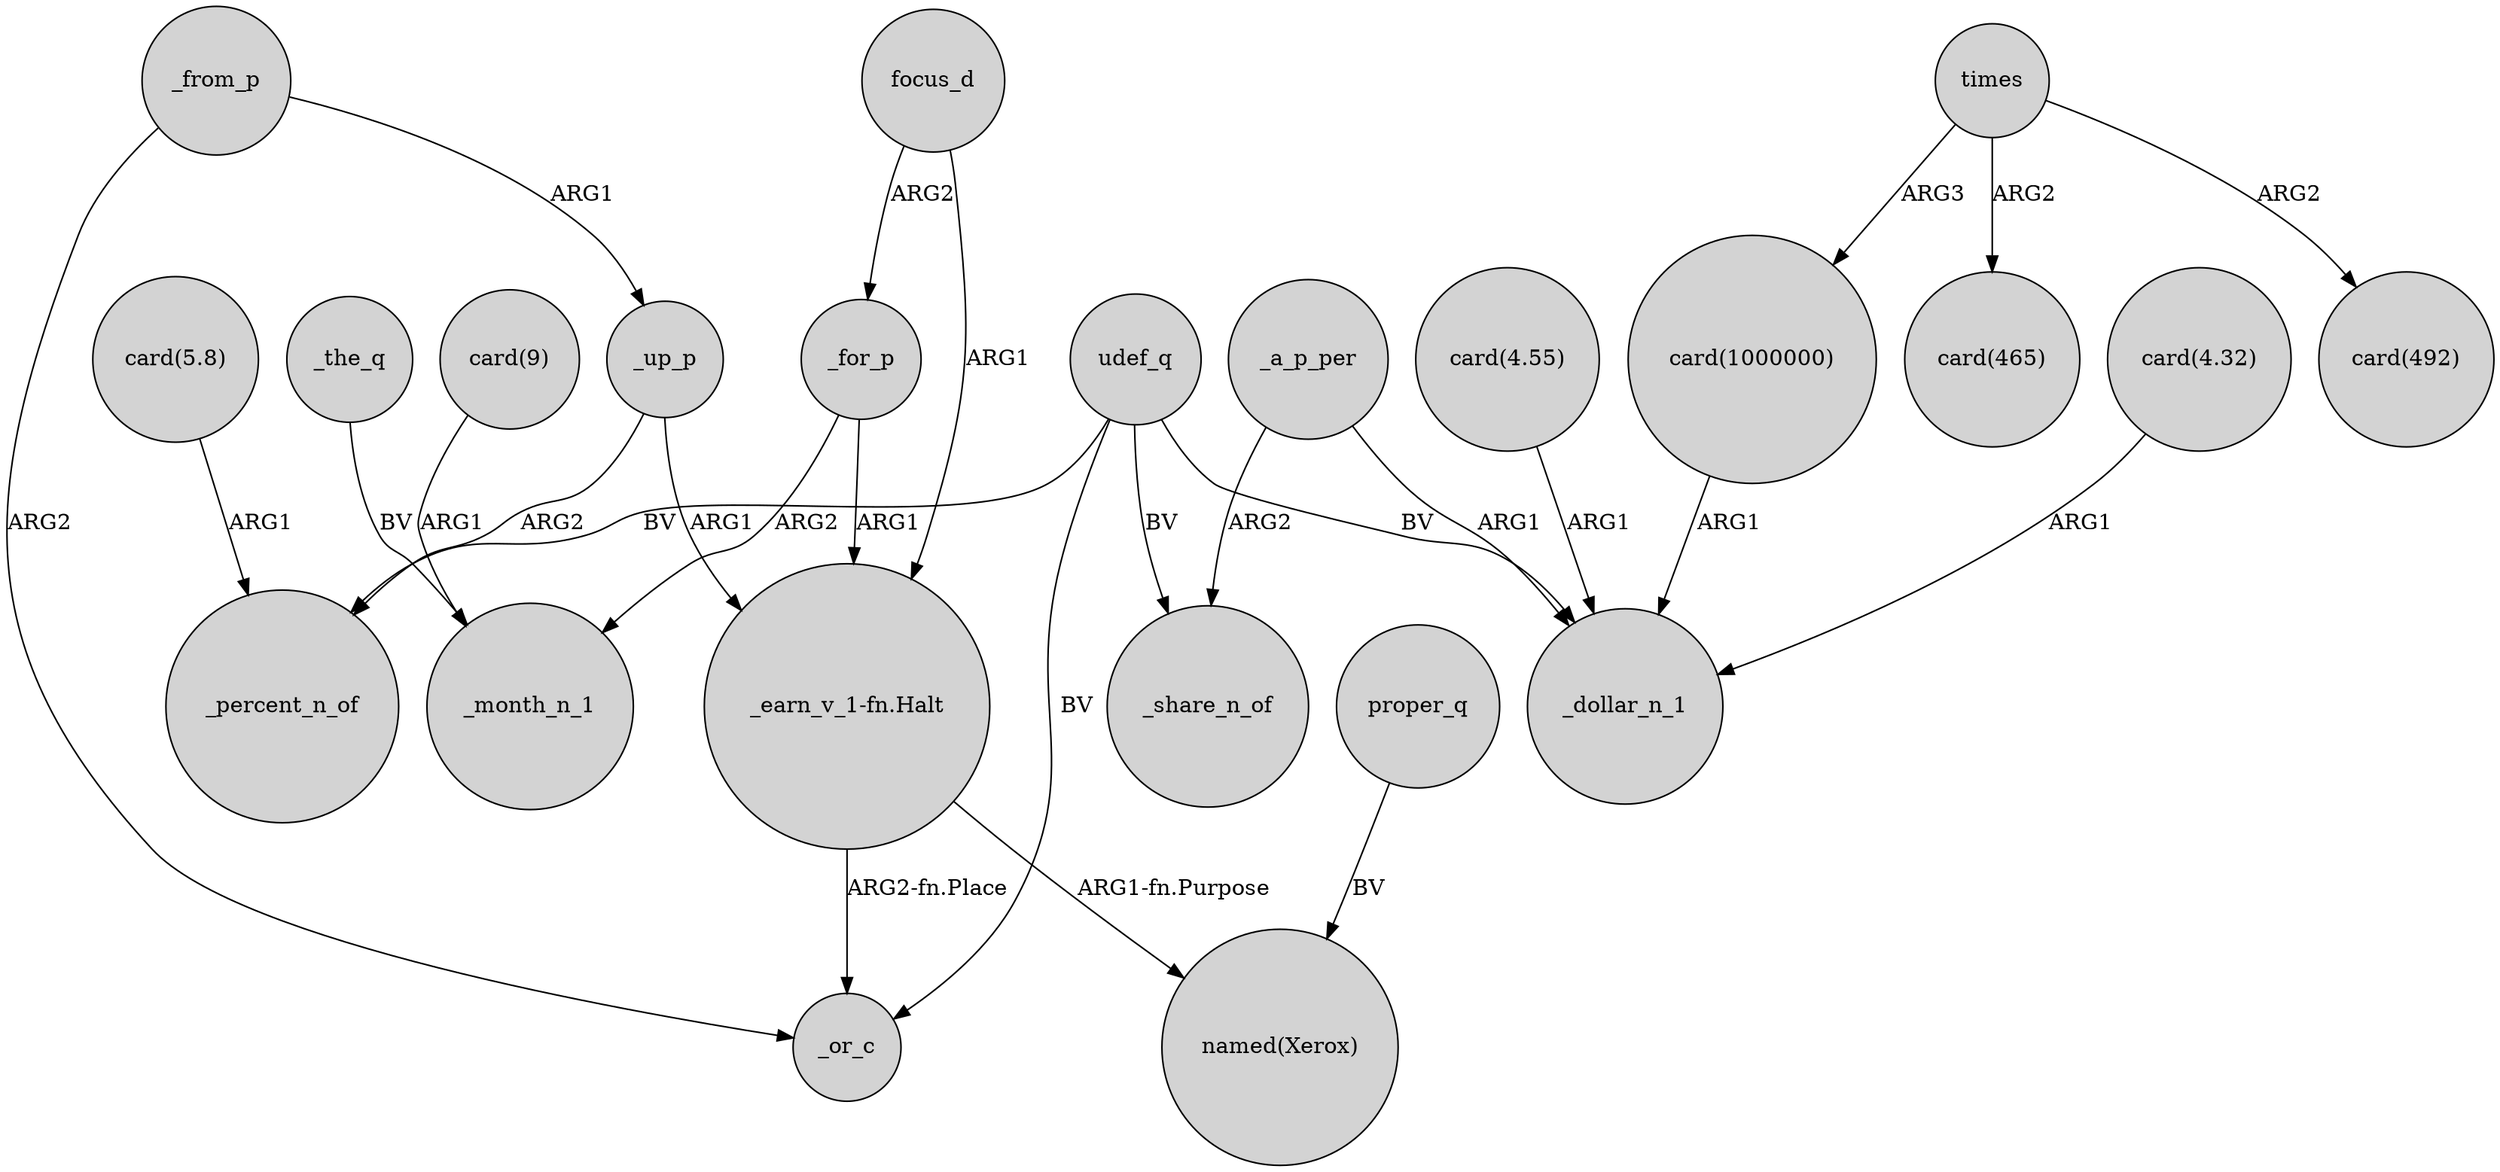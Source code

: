 digraph {
	node [shape=circle style=filled]
	_up_p -> _percent_n_of [label=ARG2]
	_up_p -> "_earn_v_1-fn.Halt" [label=ARG1]
	_the_q -> _month_n_1 [label=BV]
	"card(5.8)" -> _percent_n_of [label=ARG1]
	focus_d -> "_earn_v_1-fn.Halt" [label=ARG1]
	_for_p -> "_earn_v_1-fn.Halt" [label=ARG1]
	proper_q -> "named(Xerox)" [label=BV]
	times -> "card(1000000)" [label=ARG3]
	udef_q -> _or_c [label=BV]
	_a_p_per -> _share_n_of [label=ARG2]
	"card(4.55)" -> _dollar_n_1 [label=ARG1]
	udef_q -> _percent_n_of [label=BV]
	times -> "card(465)" [label=ARG2]
	udef_q -> _share_n_of [label=BV]
	udef_q -> _dollar_n_1 [label=BV]
	"card(1000000)" -> _dollar_n_1 [label=ARG1]
	"_earn_v_1-fn.Halt" -> "named(Xerox)" [label="ARG1-fn.Purpose"]
	_from_p -> _or_c [label=ARG2]
	_a_p_per -> _dollar_n_1 [label=ARG1]
	times -> "card(492)" [label=ARG2]
	"_earn_v_1-fn.Halt" -> _or_c [label="ARG2-fn.Place"]
	_from_p -> _up_p [label=ARG1]
	focus_d -> _for_p [label=ARG2]
	"card(9)" -> _month_n_1 [label=ARG1]
	_for_p -> _month_n_1 [label=ARG2]
	"card(4.32)" -> _dollar_n_1 [label=ARG1]
}
